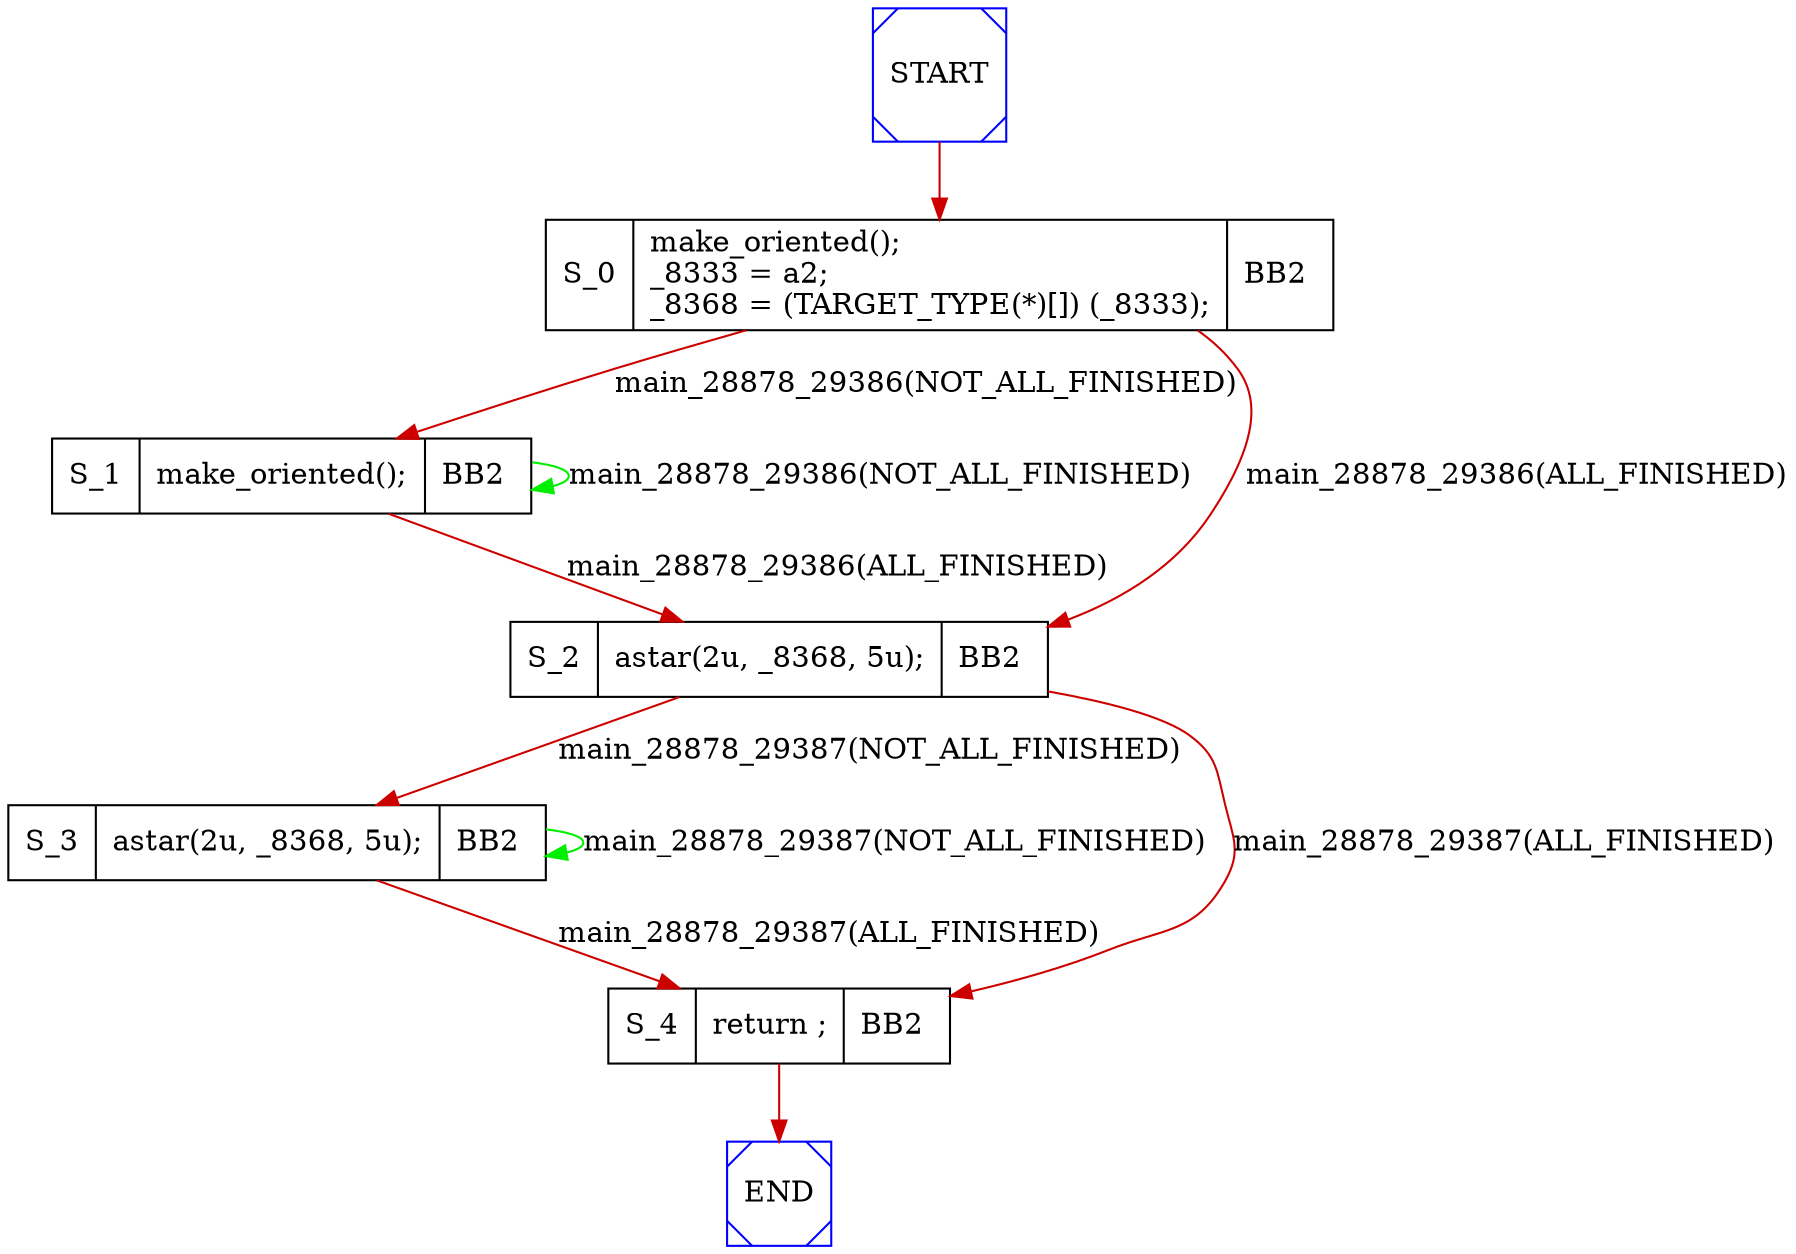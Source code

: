 digraph G {
0[color=blue,shape=Msquare,label=START];
1[color=blue,shape=Msquare,label=END];
2[shape=record,label=< S_0 | { make_oriented();<br align="left"/>_8333 = a2;<br align="left"/>_8368 = (TARGET_TYPE(*)[]) (_8333);<br align="left"/> } | BB2 <br align="left"/>>];
3[shape=record,label=< S_1 | { make_oriented();<br align="left"/> } | BB2 <br align="left"/>>];
4[shape=record,label=< S_2 | { astar(2u, _8368, 5u);<br align="left"/> } | BB2 <br align="left"/>>];
5[shape=record,label=< S_3 | { astar(2u, _8368, 5u);<br align="left"/> } | BB2 <br align="left"/>>];
6[shape=record,label=< S_4 | { return ;<br align="left"/> } | BB2 <br align="left"/>>];
2->3 [color=red3,label="main_28878_29386(NOT_ALL_FINISHED)\n"];
3->3 [color=green2,label="main_28878_29386(NOT_ALL_FINISHED)\n"];
3->4 [color=red3,label="main_28878_29386(ALL_FINISHED)\n"];
2->4 [color=red3,label="main_28878_29386(ALL_FINISHED)\n"];
4->5 [color=red3,label="main_28878_29387(NOT_ALL_FINISHED)\n"];
5->5 [color=green2,label="main_28878_29387(NOT_ALL_FINISHED)\n"];
5->6 [color=red3,label="main_28878_29387(ALL_FINISHED)\n"];
4->6 [color=red3,label="main_28878_29387(ALL_FINISHED)\n"];
0->2 [color=red3,label=""];
6->1 [color=red3,label=""];
}
